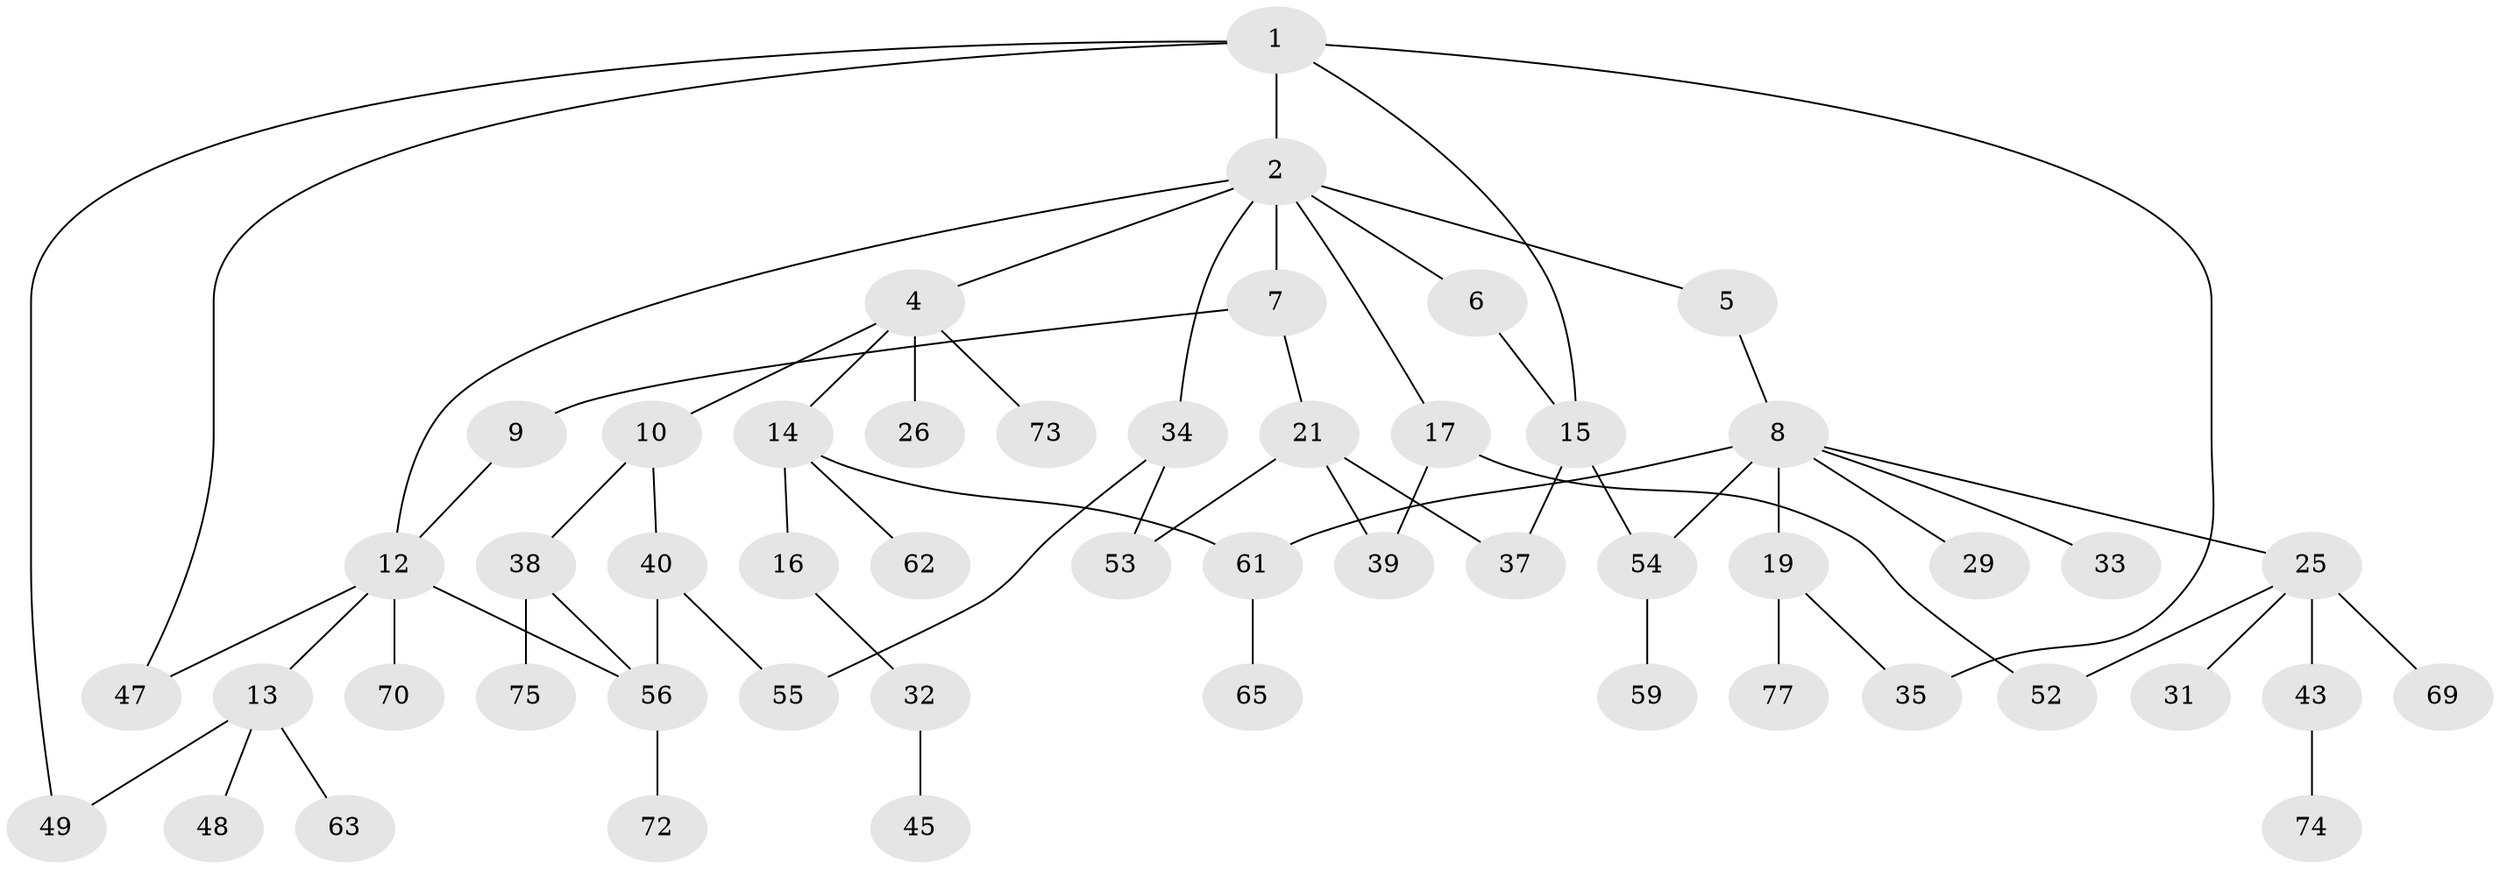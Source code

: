 // original degree distribution, {3: 0.19480519480519481, 6: 0.025974025974025976, 4: 0.12987012987012986, 5: 0.025974025974025976, 2: 0.3246753246753247, 1: 0.2987012987012987}
// Generated by graph-tools (version 1.1) at 2025/41/03/06/25 10:41:31]
// undirected, 51 vertices, 64 edges
graph export_dot {
graph [start="1"]
  node [color=gray90,style=filled];
  1 [super="+11"];
  2 [super="+3"];
  4 [super="+18"];
  5 [super="+60"];
  6;
  7 [super="+68"];
  8 [super="+20"];
  9;
  10 [super="+23"];
  12 [super="+24"];
  13 [super="+42"];
  14;
  15 [super="+22"];
  16 [super="+28"];
  17;
  19 [super="+41"];
  21 [super="+27"];
  25 [super="+30"];
  26;
  29;
  31;
  32;
  33;
  34 [super="+36"];
  35 [super="+51"];
  37 [super="+44"];
  38;
  39 [super="+46"];
  40 [super="+57"];
  43;
  45 [super="+58"];
  47;
  48;
  49 [super="+50"];
  52 [super="+66"];
  53;
  54 [super="+76"];
  55 [super="+71"];
  56 [super="+64"];
  59;
  61 [super="+67"];
  62;
  63;
  65;
  69;
  70;
  72;
  73;
  74;
  75;
  77;
  1 -- 2;
  1 -- 35;
  1 -- 15;
  1 -- 47;
  1 -- 49;
  2 -- 4;
  2 -- 5;
  2 -- 7;
  2 -- 12;
  2 -- 17;
  2 -- 34;
  2 -- 6;
  4 -- 10;
  4 -- 14;
  4 -- 73;
  4 -- 26;
  5 -- 8;
  6 -- 15;
  7 -- 9;
  7 -- 21;
  8 -- 19;
  8 -- 25;
  8 -- 29;
  8 -- 33;
  8 -- 61;
  8 -- 54;
  9 -- 12;
  10 -- 38;
  10 -- 40;
  12 -- 13;
  12 -- 47;
  12 -- 70;
  12 -- 56;
  13 -- 48;
  13 -- 49;
  13 -- 63;
  14 -- 16;
  14 -- 62;
  14 -- 61;
  15 -- 54;
  15 -- 37;
  16 -- 32;
  17 -- 52;
  17 -- 39;
  19 -- 77;
  19 -- 35;
  21 -- 37;
  21 -- 53;
  21 -- 39;
  25 -- 43;
  25 -- 69;
  25 -- 31;
  25 -- 52;
  32 -- 45;
  34 -- 53;
  34 -- 55;
  38 -- 56;
  38 -- 75;
  40 -- 56;
  40 -- 55;
  43 -- 74;
  54 -- 59;
  56 -- 72;
  61 -- 65;
}
